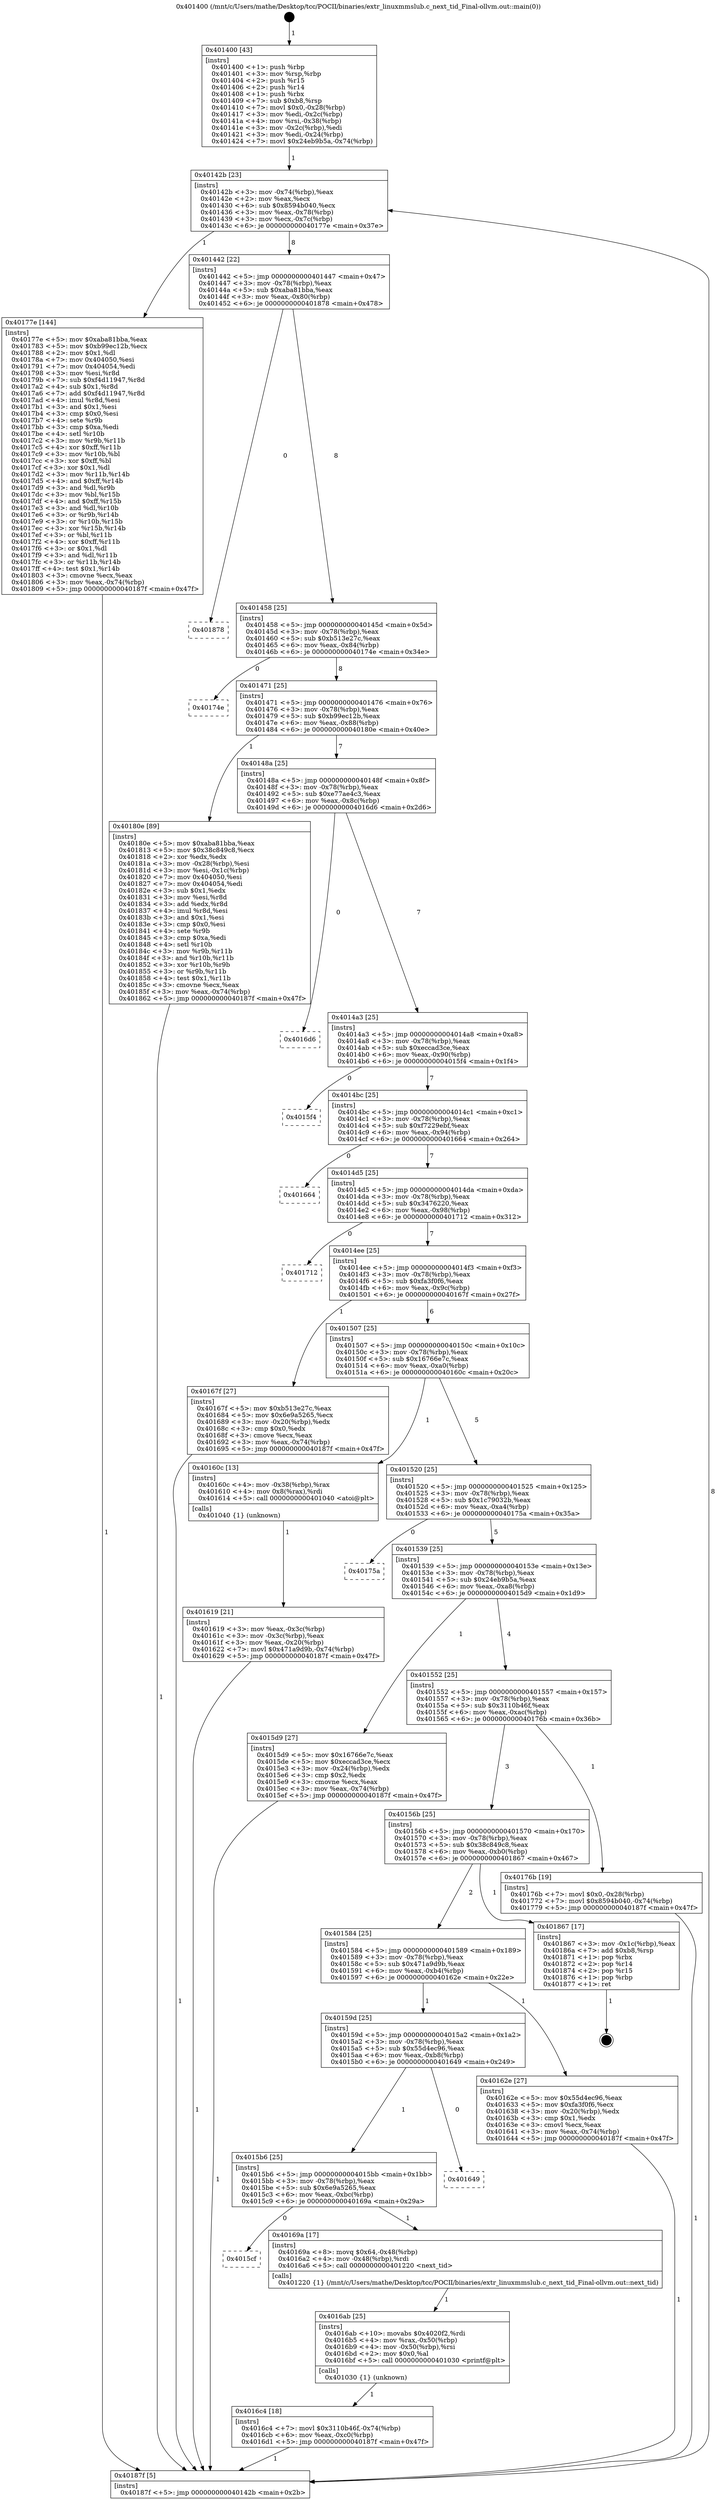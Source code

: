 digraph "0x401400" {
  label = "0x401400 (/mnt/c/Users/mathe/Desktop/tcc/POCII/binaries/extr_linuxmmslub.c_next_tid_Final-ollvm.out::main(0))"
  labelloc = "t"
  node[shape=record]

  Entry [label="",width=0.3,height=0.3,shape=circle,fillcolor=black,style=filled]
  "0x40142b" [label="{
     0x40142b [23]\l
     | [instrs]\l
     &nbsp;&nbsp;0x40142b \<+3\>: mov -0x74(%rbp),%eax\l
     &nbsp;&nbsp;0x40142e \<+2\>: mov %eax,%ecx\l
     &nbsp;&nbsp;0x401430 \<+6\>: sub $0x8594b040,%ecx\l
     &nbsp;&nbsp;0x401436 \<+3\>: mov %eax,-0x78(%rbp)\l
     &nbsp;&nbsp;0x401439 \<+3\>: mov %ecx,-0x7c(%rbp)\l
     &nbsp;&nbsp;0x40143c \<+6\>: je 000000000040177e \<main+0x37e\>\l
  }"]
  "0x40177e" [label="{
     0x40177e [144]\l
     | [instrs]\l
     &nbsp;&nbsp;0x40177e \<+5\>: mov $0xaba81bba,%eax\l
     &nbsp;&nbsp;0x401783 \<+5\>: mov $0xb99ec12b,%ecx\l
     &nbsp;&nbsp;0x401788 \<+2\>: mov $0x1,%dl\l
     &nbsp;&nbsp;0x40178a \<+7\>: mov 0x404050,%esi\l
     &nbsp;&nbsp;0x401791 \<+7\>: mov 0x404054,%edi\l
     &nbsp;&nbsp;0x401798 \<+3\>: mov %esi,%r8d\l
     &nbsp;&nbsp;0x40179b \<+7\>: sub $0xf4d11947,%r8d\l
     &nbsp;&nbsp;0x4017a2 \<+4\>: sub $0x1,%r8d\l
     &nbsp;&nbsp;0x4017a6 \<+7\>: add $0xf4d11947,%r8d\l
     &nbsp;&nbsp;0x4017ad \<+4\>: imul %r8d,%esi\l
     &nbsp;&nbsp;0x4017b1 \<+3\>: and $0x1,%esi\l
     &nbsp;&nbsp;0x4017b4 \<+3\>: cmp $0x0,%esi\l
     &nbsp;&nbsp;0x4017b7 \<+4\>: sete %r9b\l
     &nbsp;&nbsp;0x4017bb \<+3\>: cmp $0xa,%edi\l
     &nbsp;&nbsp;0x4017be \<+4\>: setl %r10b\l
     &nbsp;&nbsp;0x4017c2 \<+3\>: mov %r9b,%r11b\l
     &nbsp;&nbsp;0x4017c5 \<+4\>: xor $0xff,%r11b\l
     &nbsp;&nbsp;0x4017c9 \<+3\>: mov %r10b,%bl\l
     &nbsp;&nbsp;0x4017cc \<+3\>: xor $0xff,%bl\l
     &nbsp;&nbsp;0x4017cf \<+3\>: xor $0x1,%dl\l
     &nbsp;&nbsp;0x4017d2 \<+3\>: mov %r11b,%r14b\l
     &nbsp;&nbsp;0x4017d5 \<+4\>: and $0xff,%r14b\l
     &nbsp;&nbsp;0x4017d9 \<+3\>: and %dl,%r9b\l
     &nbsp;&nbsp;0x4017dc \<+3\>: mov %bl,%r15b\l
     &nbsp;&nbsp;0x4017df \<+4\>: and $0xff,%r15b\l
     &nbsp;&nbsp;0x4017e3 \<+3\>: and %dl,%r10b\l
     &nbsp;&nbsp;0x4017e6 \<+3\>: or %r9b,%r14b\l
     &nbsp;&nbsp;0x4017e9 \<+3\>: or %r10b,%r15b\l
     &nbsp;&nbsp;0x4017ec \<+3\>: xor %r15b,%r14b\l
     &nbsp;&nbsp;0x4017ef \<+3\>: or %bl,%r11b\l
     &nbsp;&nbsp;0x4017f2 \<+4\>: xor $0xff,%r11b\l
     &nbsp;&nbsp;0x4017f6 \<+3\>: or $0x1,%dl\l
     &nbsp;&nbsp;0x4017f9 \<+3\>: and %dl,%r11b\l
     &nbsp;&nbsp;0x4017fc \<+3\>: or %r11b,%r14b\l
     &nbsp;&nbsp;0x4017ff \<+4\>: test $0x1,%r14b\l
     &nbsp;&nbsp;0x401803 \<+3\>: cmovne %ecx,%eax\l
     &nbsp;&nbsp;0x401806 \<+3\>: mov %eax,-0x74(%rbp)\l
     &nbsp;&nbsp;0x401809 \<+5\>: jmp 000000000040187f \<main+0x47f\>\l
  }"]
  "0x401442" [label="{
     0x401442 [22]\l
     | [instrs]\l
     &nbsp;&nbsp;0x401442 \<+5\>: jmp 0000000000401447 \<main+0x47\>\l
     &nbsp;&nbsp;0x401447 \<+3\>: mov -0x78(%rbp),%eax\l
     &nbsp;&nbsp;0x40144a \<+5\>: sub $0xaba81bba,%eax\l
     &nbsp;&nbsp;0x40144f \<+3\>: mov %eax,-0x80(%rbp)\l
     &nbsp;&nbsp;0x401452 \<+6\>: je 0000000000401878 \<main+0x478\>\l
  }"]
  Exit [label="",width=0.3,height=0.3,shape=circle,fillcolor=black,style=filled,peripheries=2]
  "0x401878" [label="{
     0x401878\l
  }", style=dashed]
  "0x401458" [label="{
     0x401458 [25]\l
     | [instrs]\l
     &nbsp;&nbsp;0x401458 \<+5\>: jmp 000000000040145d \<main+0x5d\>\l
     &nbsp;&nbsp;0x40145d \<+3\>: mov -0x78(%rbp),%eax\l
     &nbsp;&nbsp;0x401460 \<+5\>: sub $0xb513e27c,%eax\l
     &nbsp;&nbsp;0x401465 \<+6\>: mov %eax,-0x84(%rbp)\l
     &nbsp;&nbsp;0x40146b \<+6\>: je 000000000040174e \<main+0x34e\>\l
  }"]
  "0x4016c4" [label="{
     0x4016c4 [18]\l
     | [instrs]\l
     &nbsp;&nbsp;0x4016c4 \<+7\>: movl $0x3110b46f,-0x74(%rbp)\l
     &nbsp;&nbsp;0x4016cb \<+6\>: mov %eax,-0xc0(%rbp)\l
     &nbsp;&nbsp;0x4016d1 \<+5\>: jmp 000000000040187f \<main+0x47f\>\l
  }"]
  "0x40174e" [label="{
     0x40174e\l
  }", style=dashed]
  "0x401471" [label="{
     0x401471 [25]\l
     | [instrs]\l
     &nbsp;&nbsp;0x401471 \<+5\>: jmp 0000000000401476 \<main+0x76\>\l
     &nbsp;&nbsp;0x401476 \<+3\>: mov -0x78(%rbp),%eax\l
     &nbsp;&nbsp;0x401479 \<+5\>: sub $0xb99ec12b,%eax\l
     &nbsp;&nbsp;0x40147e \<+6\>: mov %eax,-0x88(%rbp)\l
     &nbsp;&nbsp;0x401484 \<+6\>: je 000000000040180e \<main+0x40e\>\l
  }"]
  "0x4016ab" [label="{
     0x4016ab [25]\l
     | [instrs]\l
     &nbsp;&nbsp;0x4016ab \<+10\>: movabs $0x4020f2,%rdi\l
     &nbsp;&nbsp;0x4016b5 \<+4\>: mov %rax,-0x50(%rbp)\l
     &nbsp;&nbsp;0x4016b9 \<+4\>: mov -0x50(%rbp),%rsi\l
     &nbsp;&nbsp;0x4016bd \<+2\>: mov $0x0,%al\l
     &nbsp;&nbsp;0x4016bf \<+5\>: call 0000000000401030 \<printf@plt\>\l
     | [calls]\l
     &nbsp;&nbsp;0x401030 \{1\} (unknown)\l
  }"]
  "0x40180e" [label="{
     0x40180e [89]\l
     | [instrs]\l
     &nbsp;&nbsp;0x40180e \<+5\>: mov $0xaba81bba,%eax\l
     &nbsp;&nbsp;0x401813 \<+5\>: mov $0x38c849c8,%ecx\l
     &nbsp;&nbsp;0x401818 \<+2\>: xor %edx,%edx\l
     &nbsp;&nbsp;0x40181a \<+3\>: mov -0x28(%rbp),%esi\l
     &nbsp;&nbsp;0x40181d \<+3\>: mov %esi,-0x1c(%rbp)\l
     &nbsp;&nbsp;0x401820 \<+7\>: mov 0x404050,%esi\l
     &nbsp;&nbsp;0x401827 \<+7\>: mov 0x404054,%edi\l
     &nbsp;&nbsp;0x40182e \<+3\>: sub $0x1,%edx\l
     &nbsp;&nbsp;0x401831 \<+3\>: mov %esi,%r8d\l
     &nbsp;&nbsp;0x401834 \<+3\>: add %edx,%r8d\l
     &nbsp;&nbsp;0x401837 \<+4\>: imul %r8d,%esi\l
     &nbsp;&nbsp;0x40183b \<+3\>: and $0x1,%esi\l
     &nbsp;&nbsp;0x40183e \<+3\>: cmp $0x0,%esi\l
     &nbsp;&nbsp;0x401841 \<+4\>: sete %r9b\l
     &nbsp;&nbsp;0x401845 \<+3\>: cmp $0xa,%edi\l
     &nbsp;&nbsp;0x401848 \<+4\>: setl %r10b\l
     &nbsp;&nbsp;0x40184c \<+3\>: mov %r9b,%r11b\l
     &nbsp;&nbsp;0x40184f \<+3\>: and %r10b,%r11b\l
     &nbsp;&nbsp;0x401852 \<+3\>: xor %r10b,%r9b\l
     &nbsp;&nbsp;0x401855 \<+3\>: or %r9b,%r11b\l
     &nbsp;&nbsp;0x401858 \<+4\>: test $0x1,%r11b\l
     &nbsp;&nbsp;0x40185c \<+3\>: cmovne %ecx,%eax\l
     &nbsp;&nbsp;0x40185f \<+3\>: mov %eax,-0x74(%rbp)\l
     &nbsp;&nbsp;0x401862 \<+5\>: jmp 000000000040187f \<main+0x47f\>\l
  }"]
  "0x40148a" [label="{
     0x40148a [25]\l
     | [instrs]\l
     &nbsp;&nbsp;0x40148a \<+5\>: jmp 000000000040148f \<main+0x8f\>\l
     &nbsp;&nbsp;0x40148f \<+3\>: mov -0x78(%rbp),%eax\l
     &nbsp;&nbsp;0x401492 \<+5\>: sub $0xe77ae4c3,%eax\l
     &nbsp;&nbsp;0x401497 \<+6\>: mov %eax,-0x8c(%rbp)\l
     &nbsp;&nbsp;0x40149d \<+6\>: je 00000000004016d6 \<main+0x2d6\>\l
  }"]
  "0x4015cf" [label="{
     0x4015cf\l
  }", style=dashed]
  "0x4016d6" [label="{
     0x4016d6\l
  }", style=dashed]
  "0x4014a3" [label="{
     0x4014a3 [25]\l
     | [instrs]\l
     &nbsp;&nbsp;0x4014a3 \<+5\>: jmp 00000000004014a8 \<main+0xa8\>\l
     &nbsp;&nbsp;0x4014a8 \<+3\>: mov -0x78(%rbp),%eax\l
     &nbsp;&nbsp;0x4014ab \<+5\>: sub $0xeccad3ce,%eax\l
     &nbsp;&nbsp;0x4014b0 \<+6\>: mov %eax,-0x90(%rbp)\l
     &nbsp;&nbsp;0x4014b6 \<+6\>: je 00000000004015f4 \<main+0x1f4\>\l
  }"]
  "0x40169a" [label="{
     0x40169a [17]\l
     | [instrs]\l
     &nbsp;&nbsp;0x40169a \<+8\>: movq $0x64,-0x48(%rbp)\l
     &nbsp;&nbsp;0x4016a2 \<+4\>: mov -0x48(%rbp),%rdi\l
     &nbsp;&nbsp;0x4016a6 \<+5\>: call 0000000000401220 \<next_tid\>\l
     | [calls]\l
     &nbsp;&nbsp;0x401220 \{1\} (/mnt/c/Users/mathe/Desktop/tcc/POCII/binaries/extr_linuxmmslub.c_next_tid_Final-ollvm.out::next_tid)\l
  }"]
  "0x4015f4" [label="{
     0x4015f4\l
  }", style=dashed]
  "0x4014bc" [label="{
     0x4014bc [25]\l
     | [instrs]\l
     &nbsp;&nbsp;0x4014bc \<+5\>: jmp 00000000004014c1 \<main+0xc1\>\l
     &nbsp;&nbsp;0x4014c1 \<+3\>: mov -0x78(%rbp),%eax\l
     &nbsp;&nbsp;0x4014c4 \<+5\>: sub $0xf7229ebf,%eax\l
     &nbsp;&nbsp;0x4014c9 \<+6\>: mov %eax,-0x94(%rbp)\l
     &nbsp;&nbsp;0x4014cf \<+6\>: je 0000000000401664 \<main+0x264\>\l
  }"]
  "0x4015b6" [label="{
     0x4015b6 [25]\l
     | [instrs]\l
     &nbsp;&nbsp;0x4015b6 \<+5\>: jmp 00000000004015bb \<main+0x1bb\>\l
     &nbsp;&nbsp;0x4015bb \<+3\>: mov -0x78(%rbp),%eax\l
     &nbsp;&nbsp;0x4015be \<+5\>: sub $0x6e9a5265,%eax\l
     &nbsp;&nbsp;0x4015c3 \<+6\>: mov %eax,-0xbc(%rbp)\l
     &nbsp;&nbsp;0x4015c9 \<+6\>: je 000000000040169a \<main+0x29a\>\l
  }"]
  "0x401664" [label="{
     0x401664\l
  }", style=dashed]
  "0x4014d5" [label="{
     0x4014d5 [25]\l
     | [instrs]\l
     &nbsp;&nbsp;0x4014d5 \<+5\>: jmp 00000000004014da \<main+0xda\>\l
     &nbsp;&nbsp;0x4014da \<+3\>: mov -0x78(%rbp),%eax\l
     &nbsp;&nbsp;0x4014dd \<+5\>: sub $0x3476220,%eax\l
     &nbsp;&nbsp;0x4014e2 \<+6\>: mov %eax,-0x98(%rbp)\l
     &nbsp;&nbsp;0x4014e8 \<+6\>: je 0000000000401712 \<main+0x312\>\l
  }"]
  "0x401649" [label="{
     0x401649\l
  }", style=dashed]
  "0x401712" [label="{
     0x401712\l
  }", style=dashed]
  "0x4014ee" [label="{
     0x4014ee [25]\l
     | [instrs]\l
     &nbsp;&nbsp;0x4014ee \<+5\>: jmp 00000000004014f3 \<main+0xf3\>\l
     &nbsp;&nbsp;0x4014f3 \<+3\>: mov -0x78(%rbp),%eax\l
     &nbsp;&nbsp;0x4014f6 \<+5\>: sub $0xfa3f0f6,%eax\l
     &nbsp;&nbsp;0x4014fb \<+6\>: mov %eax,-0x9c(%rbp)\l
     &nbsp;&nbsp;0x401501 \<+6\>: je 000000000040167f \<main+0x27f\>\l
  }"]
  "0x40159d" [label="{
     0x40159d [25]\l
     | [instrs]\l
     &nbsp;&nbsp;0x40159d \<+5\>: jmp 00000000004015a2 \<main+0x1a2\>\l
     &nbsp;&nbsp;0x4015a2 \<+3\>: mov -0x78(%rbp),%eax\l
     &nbsp;&nbsp;0x4015a5 \<+5\>: sub $0x55d4ec96,%eax\l
     &nbsp;&nbsp;0x4015aa \<+6\>: mov %eax,-0xb8(%rbp)\l
     &nbsp;&nbsp;0x4015b0 \<+6\>: je 0000000000401649 \<main+0x249\>\l
  }"]
  "0x40167f" [label="{
     0x40167f [27]\l
     | [instrs]\l
     &nbsp;&nbsp;0x40167f \<+5\>: mov $0xb513e27c,%eax\l
     &nbsp;&nbsp;0x401684 \<+5\>: mov $0x6e9a5265,%ecx\l
     &nbsp;&nbsp;0x401689 \<+3\>: mov -0x20(%rbp),%edx\l
     &nbsp;&nbsp;0x40168c \<+3\>: cmp $0x0,%edx\l
     &nbsp;&nbsp;0x40168f \<+3\>: cmove %ecx,%eax\l
     &nbsp;&nbsp;0x401692 \<+3\>: mov %eax,-0x74(%rbp)\l
     &nbsp;&nbsp;0x401695 \<+5\>: jmp 000000000040187f \<main+0x47f\>\l
  }"]
  "0x401507" [label="{
     0x401507 [25]\l
     | [instrs]\l
     &nbsp;&nbsp;0x401507 \<+5\>: jmp 000000000040150c \<main+0x10c\>\l
     &nbsp;&nbsp;0x40150c \<+3\>: mov -0x78(%rbp),%eax\l
     &nbsp;&nbsp;0x40150f \<+5\>: sub $0x16766e7c,%eax\l
     &nbsp;&nbsp;0x401514 \<+6\>: mov %eax,-0xa0(%rbp)\l
     &nbsp;&nbsp;0x40151a \<+6\>: je 000000000040160c \<main+0x20c\>\l
  }"]
  "0x40162e" [label="{
     0x40162e [27]\l
     | [instrs]\l
     &nbsp;&nbsp;0x40162e \<+5\>: mov $0x55d4ec96,%eax\l
     &nbsp;&nbsp;0x401633 \<+5\>: mov $0xfa3f0f6,%ecx\l
     &nbsp;&nbsp;0x401638 \<+3\>: mov -0x20(%rbp),%edx\l
     &nbsp;&nbsp;0x40163b \<+3\>: cmp $0x1,%edx\l
     &nbsp;&nbsp;0x40163e \<+3\>: cmovl %ecx,%eax\l
     &nbsp;&nbsp;0x401641 \<+3\>: mov %eax,-0x74(%rbp)\l
     &nbsp;&nbsp;0x401644 \<+5\>: jmp 000000000040187f \<main+0x47f\>\l
  }"]
  "0x40160c" [label="{
     0x40160c [13]\l
     | [instrs]\l
     &nbsp;&nbsp;0x40160c \<+4\>: mov -0x38(%rbp),%rax\l
     &nbsp;&nbsp;0x401610 \<+4\>: mov 0x8(%rax),%rdi\l
     &nbsp;&nbsp;0x401614 \<+5\>: call 0000000000401040 \<atoi@plt\>\l
     | [calls]\l
     &nbsp;&nbsp;0x401040 \{1\} (unknown)\l
  }"]
  "0x401520" [label="{
     0x401520 [25]\l
     | [instrs]\l
     &nbsp;&nbsp;0x401520 \<+5\>: jmp 0000000000401525 \<main+0x125\>\l
     &nbsp;&nbsp;0x401525 \<+3\>: mov -0x78(%rbp),%eax\l
     &nbsp;&nbsp;0x401528 \<+5\>: sub $0x1c79032b,%eax\l
     &nbsp;&nbsp;0x40152d \<+6\>: mov %eax,-0xa4(%rbp)\l
     &nbsp;&nbsp;0x401533 \<+6\>: je 000000000040175a \<main+0x35a\>\l
  }"]
  "0x401584" [label="{
     0x401584 [25]\l
     | [instrs]\l
     &nbsp;&nbsp;0x401584 \<+5\>: jmp 0000000000401589 \<main+0x189\>\l
     &nbsp;&nbsp;0x401589 \<+3\>: mov -0x78(%rbp),%eax\l
     &nbsp;&nbsp;0x40158c \<+5\>: sub $0x471a9d9b,%eax\l
     &nbsp;&nbsp;0x401591 \<+6\>: mov %eax,-0xb4(%rbp)\l
     &nbsp;&nbsp;0x401597 \<+6\>: je 000000000040162e \<main+0x22e\>\l
  }"]
  "0x40175a" [label="{
     0x40175a\l
  }", style=dashed]
  "0x401539" [label="{
     0x401539 [25]\l
     | [instrs]\l
     &nbsp;&nbsp;0x401539 \<+5\>: jmp 000000000040153e \<main+0x13e\>\l
     &nbsp;&nbsp;0x40153e \<+3\>: mov -0x78(%rbp),%eax\l
     &nbsp;&nbsp;0x401541 \<+5\>: sub $0x24eb9b5a,%eax\l
     &nbsp;&nbsp;0x401546 \<+6\>: mov %eax,-0xa8(%rbp)\l
     &nbsp;&nbsp;0x40154c \<+6\>: je 00000000004015d9 \<main+0x1d9\>\l
  }"]
  "0x401867" [label="{
     0x401867 [17]\l
     | [instrs]\l
     &nbsp;&nbsp;0x401867 \<+3\>: mov -0x1c(%rbp),%eax\l
     &nbsp;&nbsp;0x40186a \<+7\>: add $0xb8,%rsp\l
     &nbsp;&nbsp;0x401871 \<+1\>: pop %rbx\l
     &nbsp;&nbsp;0x401872 \<+2\>: pop %r14\l
     &nbsp;&nbsp;0x401874 \<+2\>: pop %r15\l
     &nbsp;&nbsp;0x401876 \<+1\>: pop %rbp\l
     &nbsp;&nbsp;0x401877 \<+1\>: ret\l
  }"]
  "0x4015d9" [label="{
     0x4015d9 [27]\l
     | [instrs]\l
     &nbsp;&nbsp;0x4015d9 \<+5\>: mov $0x16766e7c,%eax\l
     &nbsp;&nbsp;0x4015de \<+5\>: mov $0xeccad3ce,%ecx\l
     &nbsp;&nbsp;0x4015e3 \<+3\>: mov -0x24(%rbp),%edx\l
     &nbsp;&nbsp;0x4015e6 \<+3\>: cmp $0x2,%edx\l
     &nbsp;&nbsp;0x4015e9 \<+3\>: cmovne %ecx,%eax\l
     &nbsp;&nbsp;0x4015ec \<+3\>: mov %eax,-0x74(%rbp)\l
     &nbsp;&nbsp;0x4015ef \<+5\>: jmp 000000000040187f \<main+0x47f\>\l
  }"]
  "0x401552" [label="{
     0x401552 [25]\l
     | [instrs]\l
     &nbsp;&nbsp;0x401552 \<+5\>: jmp 0000000000401557 \<main+0x157\>\l
     &nbsp;&nbsp;0x401557 \<+3\>: mov -0x78(%rbp),%eax\l
     &nbsp;&nbsp;0x40155a \<+5\>: sub $0x3110b46f,%eax\l
     &nbsp;&nbsp;0x40155f \<+6\>: mov %eax,-0xac(%rbp)\l
     &nbsp;&nbsp;0x401565 \<+6\>: je 000000000040176b \<main+0x36b\>\l
  }"]
  "0x40187f" [label="{
     0x40187f [5]\l
     | [instrs]\l
     &nbsp;&nbsp;0x40187f \<+5\>: jmp 000000000040142b \<main+0x2b\>\l
  }"]
  "0x401400" [label="{
     0x401400 [43]\l
     | [instrs]\l
     &nbsp;&nbsp;0x401400 \<+1\>: push %rbp\l
     &nbsp;&nbsp;0x401401 \<+3\>: mov %rsp,%rbp\l
     &nbsp;&nbsp;0x401404 \<+2\>: push %r15\l
     &nbsp;&nbsp;0x401406 \<+2\>: push %r14\l
     &nbsp;&nbsp;0x401408 \<+1\>: push %rbx\l
     &nbsp;&nbsp;0x401409 \<+7\>: sub $0xb8,%rsp\l
     &nbsp;&nbsp;0x401410 \<+7\>: movl $0x0,-0x28(%rbp)\l
     &nbsp;&nbsp;0x401417 \<+3\>: mov %edi,-0x2c(%rbp)\l
     &nbsp;&nbsp;0x40141a \<+4\>: mov %rsi,-0x38(%rbp)\l
     &nbsp;&nbsp;0x40141e \<+3\>: mov -0x2c(%rbp),%edi\l
     &nbsp;&nbsp;0x401421 \<+3\>: mov %edi,-0x24(%rbp)\l
     &nbsp;&nbsp;0x401424 \<+7\>: movl $0x24eb9b5a,-0x74(%rbp)\l
  }"]
  "0x401619" [label="{
     0x401619 [21]\l
     | [instrs]\l
     &nbsp;&nbsp;0x401619 \<+3\>: mov %eax,-0x3c(%rbp)\l
     &nbsp;&nbsp;0x40161c \<+3\>: mov -0x3c(%rbp),%eax\l
     &nbsp;&nbsp;0x40161f \<+3\>: mov %eax,-0x20(%rbp)\l
     &nbsp;&nbsp;0x401622 \<+7\>: movl $0x471a9d9b,-0x74(%rbp)\l
     &nbsp;&nbsp;0x401629 \<+5\>: jmp 000000000040187f \<main+0x47f\>\l
  }"]
  "0x40156b" [label="{
     0x40156b [25]\l
     | [instrs]\l
     &nbsp;&nbsp;0x40156b \<+5\>: jmp 0000000000401570 \<main+0x170\>\l
     &nbsp;&nbsp;0x401570 \<+3\>: mov -0x78(%rbp),%eax\l
     &nbsp;&nbsp;0x401573 \<+5\>: sub $0x38c849c8,%eax\l
     &nbsp;&nbsp;0x401578 \<+6\>: mov %eax,-0xb0(%rbp)\l
     &nbsp;&nbsp;0x40157e \<+6\>: je 0000000000401867 \<main+0x467\>\l
  }"]
  "0x40176b" [label="{
     0x40176b [19]\l
     | [instrs]\l
     &nbsp;&nbsp;0x40176b \<+7\>: movl $0x0,-0x28(%rbp)\l
     &nbsp;&nbsp;0x401772 \<+7\>: movl $0x8594b040,-0x74(%rbp)\l
     &nbsp;&nbsp;0x401779 \<+5\>: jmp 000000000040187f \<main+0x47f\>\l
  }"]
  Entry -> "0x401400" [label=" 1"]
  "0x40142b" -> "0x40177e" [label=" 1"]
  "0x40142b" -> "0x401442" [label=" 8"]
  "0x401867" -> Exit [label=" 1"]
  "0x401442" -> "0x401878" [label=" 0"]
  "0x401442" -> "0x401458" [label=" 8"]
  "0x40180e" -> "0x40187f" [label=" 1"]
  "0x401458" -> "0x40174e" [label=" 0"]
  "0x401458" -> "0x401471" [label=" 8"]
  "0x40177e" -> "0x40187f" [label=" 1"]
  "0x401471" -> "0x40180e" [label=" 1"]
  "0x401471" -> "0x40148a" [label=" 7"]
  "0x40176b" -> "0x40187f" [label=" 1"]
  "0x40148a" -> "0x4016d6" [label=" 0"]
  "0x40148a" -> "0x4014a3" [label=" 7"]
  "0x4016c4" -> "0x40187f" [label=" 1"]
  "0x4014a3" -> "0x4015f4" [label=" 0"]
  "0x4014a3" -> "0x4014bc" [label=" 7"]
  "0x4016ab" -> "0x4016c4" [label=" 1"]
  "0x4014bc" -> "0x401664" [label=" 0"]
  "0x4014bc" -> "0x4014d5" [label=" 7"]
  "0x4015b6" -> "0x4015cf" [label=" 0"]
  "0x4014d5" -> "0x401712" [label=" 0"]
  "0x4014d5" -> "0x4014ee" [label=" 7"]
  "0x4015b6" -> "0x40169a" [label=" 1"]
  "0x4014ee" -> "0x40167f" [label=" 1"]
  "0x4014ee" -> "0x401507" [label=" 6"]
  "0x40159d" -> "0x4015b6" [label=" 1"]
  "0x401507" -> "0x40160c" [label=" 1"]
  "0x401507" -> "0x401520" [label=" 5"]
  "0x40159d" -> "0x401649" [label=" 0"]
  "0x401520" -> "0x40175a" [label=" 0"]
  "0x401520" -> "0x401539" [label=" 5"]
  "0x40167f" -> "0x40187f" [label=" 1"]
  "0x401539" -> "0x4015d9" [label=" 1"]
  "0x401539" -> "0x401552" [label=" 4"]
  "0x4015d9" -> "0x40187f" [label=" 1"]
  "0x401400" -> "0x40142b" [label=" 1"]
  "0x40187f" -> "0x40142b" [label=" 8"]
  "0x40160c" -> "0x401619" [label=" 1"]
  "0x401619" -> "0x40187f" [label=" 1"]
  "0x40162e" -> "0x40187f" [label=" 1"]
  "0x401552" -> "0x40176b" [label=" 1"]
  "0x401552" -> "0x40156b" [label=" 3"]
  "0x401584" -> "0x40159d" [label=" 1"]
  "0x40156b" -> "0x401867" [label=" 1"]
  "0x40156b" -> "0x401584" [label=" 2"]
  "0x40169a" -> "0x4016ab" [label=" 1"]
  "0x401584" -> "0x40162e" [label=" 1"]
}
